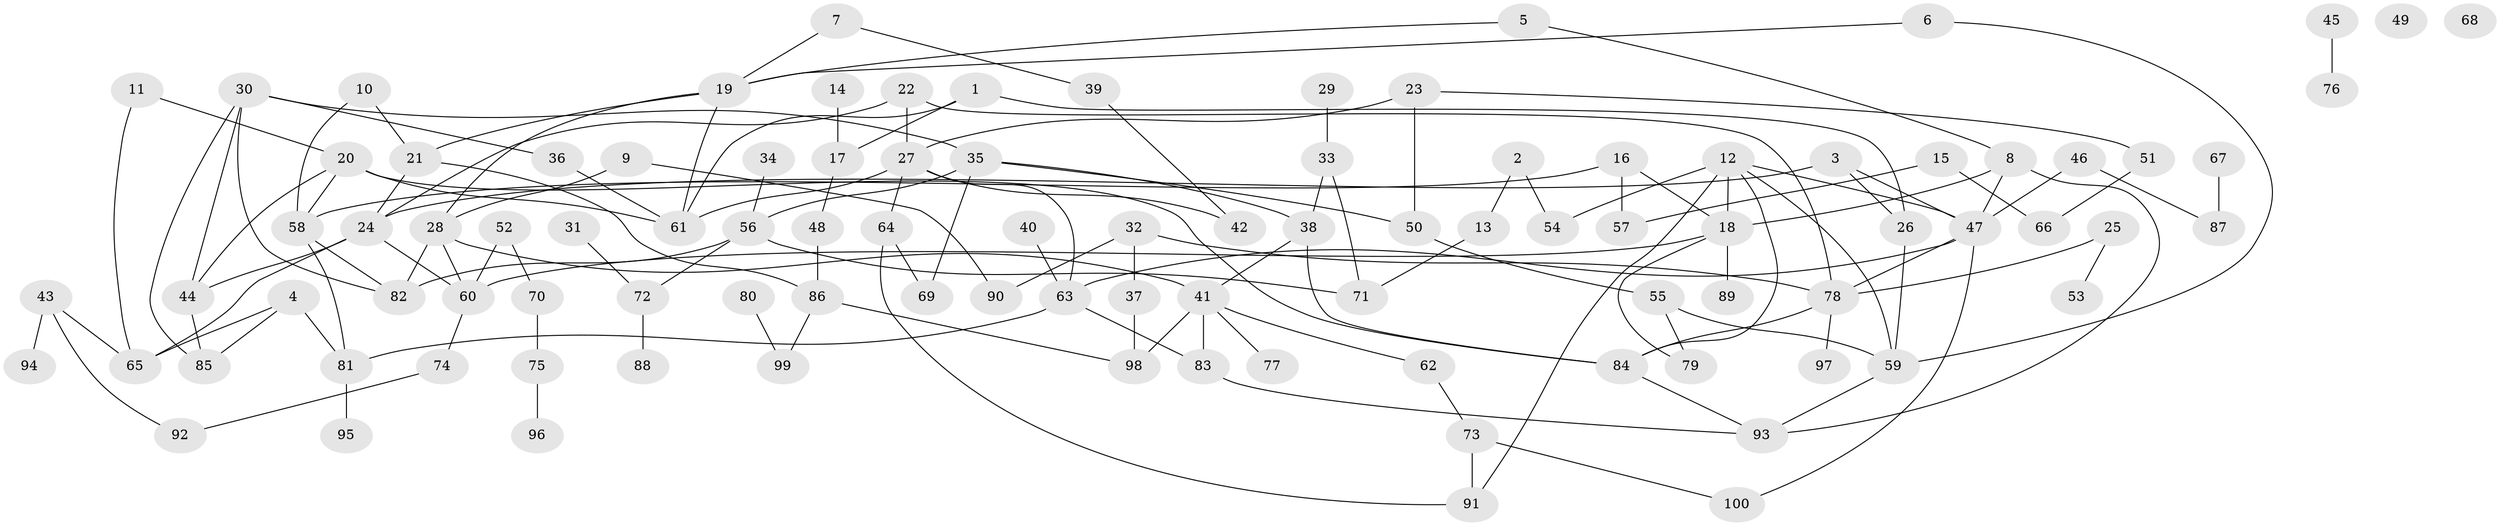 // Generated by graph-tools (version 1.1) at 2025/25/03/09/25 03:25:14]
// undirected, 100 vertices, 142 edges
graph export_dot {
graph [start="1"]
  node [color=gray90,style=filled];
  1;
  2;
  3;
  4;
  5;
  6;
  7;
  8;
  9;
  10;
  11;
  12;
  13;
  14;
  15;
  16;
  17;
  18;
  19;
  20;
  21;
  22;
  23;
  24;
  25;
  26;
  27;
  28;
  29;
  30;
  31;
  32;
  33;
  34;
  35;
  36;
  37;
  38;
  39;
  40;
  41;
  42;
  43;
  44;
  45;
  46;
  47;
  48;
  49;
  50;
  51;
  52;
  53;
  54;
  55;
  56;
  57;
  58;
  59;
  60;
  61;
  62;
  63;
  64;
  65;
  66;
  67;
  68;
  69;
  70;
  71;
  72;
  73;
  74;
  75;
  76;
  77;
  78;
  79;
  80;
  81;
  82;
  83;
  84;
  85;
  86;
  87;
  88;
  89;
  90;
  91;
  92;
  93;
  94;
  95;
  96;
  97;
  98;
  99;
  100;
  1 -- 17;
  1 -- 26;
  1 -- 61;
  2 -- 13;
  2 -- 54;
  3 -- 24;
  3 -- 26;
  3 -- 47;
  4 -- 65;
  4 -- 81;
  4 -- 85;
  5 -- 8;
  5 -- 19;
  6 -- 19;
  6 -- 59;
  7 -- 19;
  7 -- 39;
  8 -- 18;
  8 -- 47;
  8 -- 93;
  9 -- 28;
  9 -- 90;
  10 -- 21;
  10 -- 58;
  11 -- 20;
  11 -- 65;
  12 -- 18;
  12 -- 47;
  12 -- 54;
  12 -- 59;
  12 -- 84;
  12 -- 91;
  13 -- 71;
  14 -- 17;
  15 -- 57;
  15 -- 66;
  16 -- 18;
  16 -- 57;
  16 -- 58;
  17 -- 48;
  18 -- 60;
  18 -- 79;
  18 -- 89;
  19 -- 21;
  19 -- 28;
  19 -- 61;
  20 -- 44;
  20 -- 58;
  20 -- 61;
  20 -- 84;
  21 -- 24;
  21 -- 86;
  22 -- 24;
  22 -- 27;
  22 -- 78;
  23 -- 27;
  23 -- 50;
  23 -- 51;
  24 -- 44;
  24 -- 60;
  24 -- 65;
  25 -- 53;
  25 -- 78;
  26 -- 59;
  27 -- 42;
  27 -- 61;
  27 -- 63;
  27 -- 64;
  28 -- 41;
  28 -- 60;
  28 -- 82;
  29 -- 33;
  30 -- 35;
  30 -- 36;
  30 -- 44;
  30 -- 82;
  30 -- 85;
  31 -- 72;
  32 -- 37;
  32 -- 78;
  32 -- 90;
  33 -- 38;
  33 -- 71;
  34 -- 56;
  35 -- 38;
  35 -- 50;
  35 -- 56;
  35 -- 69;
  36 -- 61;
  37 -- 98;
  38 -- 41;
  38 -- 84;
  39 -- 42;
  40 -- 63;
  41 -- 62;
  41 -- 77;
  41 -- 83;
  41 -- 98;
  43 -- 65;
  43 -- 92;
  43 -- 94;
  44 -- 85;
  45 -- 76;
  46 -- 47;
  46 -- 87;
  47 -- 63;
  47 -- 78;
  47 -- 100;
  48 -- 86;
  50 -- 55;
  51 -- 66;
  52 -- 60;
  52 -- 70;
  55 -- 59;
  55 -- 79;
  56 -- 71;
  56 -- 72;
  56 -- 82;
  58 -- 81;
  58 -- 82;
  59 -- 93;
  60 -- 74;
  62 -- 73;
  63 -- 81;
  63 -- 83;
  64 -- 69;
  64 -- 91;
  67 -- 87;
  70 -- 75;
  72 -- 88;
  73 -- 91;
  73 -- 100;
  74 -- 92;
  75 -- 96;
  78 -- 84;
  78 -- 97;
  80 -- 99;
  81 -- 95;
  83 -- 93;
  84 -- 93;
  86 -- 98;
  86 -- 99;
}

